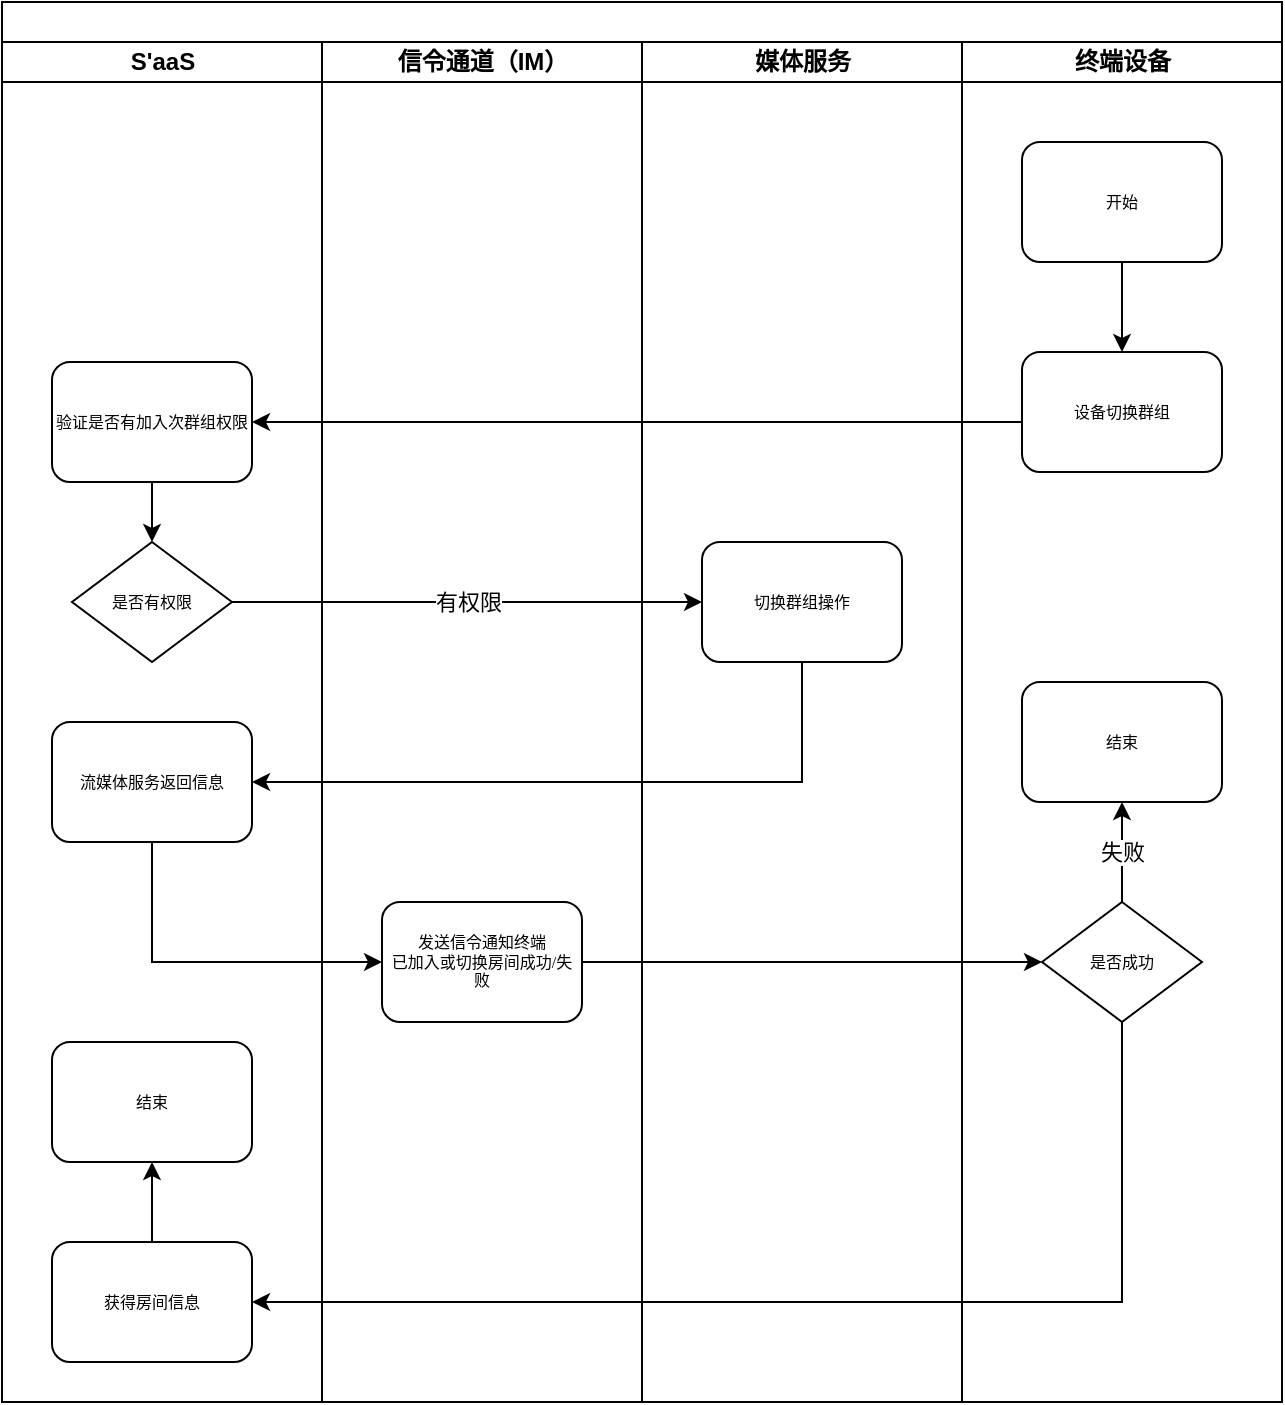 <mxfile version="12.6.7" type="github">
  <diagram id="TQvqeTX8KYkC1EYXPdPj" name="第 1 页">
    <mxGraphModel dx="1422" dy="742" grid="1" gridSize="10" guides="1" tooltips="1" connect="1" arrows="1" fold="1" page="1" pageScale="1" pageWidth="827" pageHeight="1169" math="0" shadow="0">
      <root>
        <mxCell id="0"/>
        <mxCell id="1" parent="0"/>
        <mxCell id="bFblpXUHK4KsXFgbFXft-1" value="" style="swimlane;html=1;childLayout=stackLayout;startSize=20;rounded=0;shadow=0;labelBackgroundColor=none;strokeWidth=1;fontFamily=Verdana;fontSize=8;align=center;" vertex="1" parent="1">
          <mxGeometry x="70" y="40" width="640" height="700" as="geometry"/>
        </mxCell>
        <mxCell id="bFblpXUHK4KsXFgbFXft-2" value="S&#39;aaS" style="swimlane;html=1;startSize=20;aspect=fixed;" vertex="1" parent="bFblpXUHK4KsXFgbFXft-1">
          <mxGeometry y="20" width="160" height="680" as="geometry"/>
        </mxCell>
        <mxCell id="bFblpXUHK4KsXFgbFXft-8" value="结束" style="rounded=1;whiteSpace=wrap;html=1;shadow=0;labelBackgroundColor=none;strokeWidth=1;fontFamily=Verdana;fontSize=8;align=center;" vertex="1" parent="bFblpXUHK4KsXFgbFXft-2">
          <mxGeometry x="25" y="500" width="100" height="60" as="geometry"/>
        </mxCell>
        <mxCell id="bFblpXUHK4KsXFgbFXft-9" value="" style="edgeStyle=orthogonalEdgeStyle;rounded=0;jumpStyle=arc;orthogonalLoop=1;jettySize=auto;html=1;strokeColor=#000000;" edge="1" parent="bFblpXUHK4KsXFgbFXft-2" source="bFblpXUHK4KsXFgbFXft-10" target="bFblpXUHK4KsXFgbFXft-8">
          <mxGeometry relative="1" as="geometry"/>
        </mxCell>
        <mxCell id="bFblpXUHK4KsXFgbFXft-10" value="获得房间信息" style="rounded=1;whiteSpace=wrap;html=1;shadow=0;labelBackgroundColor=none;strokeWidth=1;fontFamily=Verdana;fontSize=8;align=center;" vertex="1" parent="bFblpXUHK4KsXFgbFXft-2">
          <mxGeometry x="25" y="600" width="100" height="60" as="geometry"/>
        </mxCell>
        <mxCell id="bFblpXUHK4KsXFgbFXft-28" value="" style="edgeStyle=orthogonalEdgeStyle;rounded=0;orthogonalLoop=1;jettySize=auto;html=1;" edge="1" parent="bFblpXUHK4KsXFgbFXft-2" source="bFblpXUHK4KsXFgbFXft-24" target="bFblpXUHK4KsXFgbFXft-27">
          <mxGeometry relative="1" as="geometry"/>
        </mxCell>
        <mxCell id="bFblpXUHK4KsXFgbFXft-24" value="&lt;span style=&quot;white-space: normal&quot;&gt;验证是否有加入次群组权限&lt;/span&gt;" style="rounded=1;whiteSpace=wrap;html=1;shadow=0;labelBackgroundColor=none;strokeWidth=1;fontFamily=Verdana;fontSize=8;align=center;" vertex="1" parent="bFblpXUHK4KsXFgbFXft-2">
          <mxGeometry x="25" y="160" width="100" height="60" as="geometry"/>
        </mxCell>
        <mxCell id="bFblpXUHK4KsXFgbFXft-27" value="是否有权限" style="rhombus;whiteSpace=wrap;html=1;rounded=0;shadow=0;labelBackgroundColor=none;strokeWidth=1;fontFamily=Verdana;fontSize=8;align=center;" vertex="1" parent="bFblpXUHK4KsXFgbFXft-2">
          <mxGeometry x="35" y="250" width="80" height="60" as="geometry"/>
        </mxCell>
        <mxCell id="bFblpXUHK4KsXFgbFXft-37" value="流媒体服务返回信息" style="rounded=1;whiteSpace=wrap;html=1;shadow=0;labelBackgroundColor=none;strokeWidth=1;fontFamily=Verdana;fontSize=8;align=center;" vertex="1" parent="bFblpXUHK4KsXFgbFXft-2">
          <mxGeometry x="25" y="340" width="100" height="60" as="geometry"/>
        </mxCell>
        <mxCell id="bFblpXUHK4KsXFgbFXft-11" value="信令通道（IM）" style="swimlane;html=1;startSize=20;aspect=fixed;" vertex="1" parent="bFblpXUHK4KsXFgbFXft-1">
          <mxGeometry x="160" y="20" width="160" height="680" as="geometry"/>
        </mxCell>
        <mxCell id="bFblpXUHK4KsXFgbFXft-12" value="发送信令通知终端&lt;br&gt;已加入或切换房间成功/失败" style="rounded=1;whiteSpace=wrap;html=1;shadow=0;labelBackgroundColor=none;strokeWidth=1;fontFamily=Verdana;fontSize=8;align=center;" vertex="1" parent="bFblpXUHK4KsXFgbFXft-11">
          <mxGeometry x="30" y="430" width="100" height="60" as="geometry"/>
        </mxCell>
        <mxCell id="bFblpXUHK4KsXFgbFXft-13" value="媒体服务" style="swimlane;html=1;startSize=20;aspect=fixed;" vertex="1" parent="bFblpXUHK4KsXFgbFXft-1">
          <mxGeometry x="320" y="20" width="160" height="680" as="geometry"/>
        </mxCell>
        <mxCell id="bFblpXUHK4KsXFgbFXft-14" value="&lt;span style=&quot;white-space: normal&quot;&gt;切换群组操作&lt;/span&gt;" style="rounded=1;whiteSpace=wrap;html=1;shadow=0;labelBackgroundColor=none;strokeWidth=1;fontFamily=Verdana;fontSize=8;align=center;" vertex="1" parent="bFblpXUHK4KsXFgbFXft-13">
          <mxGeometry x="30" y="250" width="100" height="60" as="geometry"/>
        </mxCell>
        <mxCell id="bFblpXUHK4KsXFgbFXft-20" value="" style="edgeStyle=orthogonalEdgeStyle;rounded=0;jumpStyle=arc;orthogonalLoop=1;jettySize=auto;html=1;strokeColor=#000000;entryX=0;entryY=0.5;entryDx=0;entryDy=0;" edge="1" parent="bFblpXUHK4KsXFgbFXft-1" source="bFblpXUHK4KsXFgbFXft-12" target="bFblpXUHK4KsXFgbFXft-43">
          <mxGeometry relative="1" as="geometry">
            <mxPoint x="370" y="480" as="targetPoint"/>
          </mxGeometry>
        </mxCell>
        <mxCell id="bFblpXUHK4KsXFgbFXft-21" value="" style="edgeStyle=orthogonalEdgeStyle;rounded=0;jumpStyle=arc;orthogonalLoop=1;jettySize=auto;html=1;strokeColor=#000000;entryX=1;entryY=0.5;entryDx=0;entryDy=0;exitX=0.5;exitY=1;exitDx=0;exitDy=0;" edge="1" parent="bFblpXUHK4KsXFgbFXft-1" source="bFblpXUHK4KsXFgbFXft-43" target="bFblpXUHK4KsXFgbFXft-10">
          <mxGeometry relative="1" as="geometry">
            <Array as="points">
              <mxPoint x="560" y="650"/>
            </Array>
            <mxPoint x="560" y="620" as="sourcePoint"/>
          </mxGeometry>
        </mxCell>
        <mxCell id="bFblpXUHK4KsXFgbFXft-15" value="终端设备" style="swimlane;html=1;startSize=20;aspect=fixed;" vertex="1" parent="bFblpXUHK4KsXFgbFXft-1">
          <mxGeometry x="480" y="20" width="160" height="680" as="geometry">
            <mxRectangle x="480" y="20" width="30" height="610" as="alternateBounds"/>
          </mxGeometry>
        </mxCell>
        <mxCell id="bFblpXUHK4KsXFgbFXft-4" value="开始" style="rounded=1;whiteSpace=wrap;html=1;shadow=0;labelBackgroundColor=none;strokeWidth=1;fontFamily=Verdana;fontSize=8;align=center;" vertex="1" parent="bFblpXUHK4KsXFgbFXft-15">
          <mxGeometry x="30" y="50" width="100" height="60" as="geometry"/>
        </mxCell>
        <mxCell id="bFblpXUHK4KsXFgbFXft-5" value="设备切换群组" style="rounded=1;whiteSpace=wrap;html=1;shadow=0;labelBackgroundColor=none;strokeWidth=1;fontFamily=Verdana;fontSize=8;align=center;" vertex="1" parent="bFblpXUHK4KsXFgbFXft-15">
          <mxGeometry x="30" y="155" width="100" height="60" as="geometry"/>
        </mxCell>
        <mxCell id="bFblpXUHK4KsXFgbFXft-3" value="" style="edgeStyle=orthogonalEdgeStyle;rounded=0;orthogonalLoop=1;jettySize=auto;html=1;" edge="1" parent="bFblpXUHK4KsXFgbFXft-15" source="bFblpXUHK4KsXFgbFXft-4" target="bFblpXUHK4KsXFgbFXft-5">
          <mxGeometry relative="1" as="geometry"/>
        </mxCell>
        <mxCell id="bFblpXUHK4KsXFgbFXft-46" value="失败" style="edgeStyle=orthogonalEdgeStyle;rounded=0;orthogonalLoop=1;jettySize=auto;html=1;" edge="1" parent="bFblpXUHK4KsXFgbFXft-15" source="bFblpXUHK4KsXFgbFXft-43" target="bFblpXUHK4KsXFgbFXft-45">
          <mxGeometry relative="1" as="geometry"/>
        </mxCell>
        <mxCell id="bFblpXUHK4KsXFgbFXft-43" value="是否成功" style="rhombus;whiteSpace=wrap;html=1;rounded=0;shadow=0;labelBackgroundColor=none;strokeWidth=1;fontFamily=Verdana;fontSize=8;align=center;" vertex="1" parent="bFblpXUHK4KsXFgbFXft-15">
          <mxGeometry x="40" y="430" width="80" height="60" as="geometry"/>
        </mxCell>
        <mxCell id="bFblpXUHK4KsXFgbFXft-45" value="结束" style="rounded=1;whiteSpace=wrap;html=1;shadow=0;labelBackgroundColor=none;strokeWidth=1;fontFamily=Verdana;fontSize=8;align=center;" vertex="1" parent="bFblpXUHK4KsXFgbFXft-15">
          <mxGeometry x="30" y="320" width="100" height="60" as="geometry"/>
        </mxCell>
        <mxCell id="bFblpXUHK4KsXFgbFXft-26" value="" style="edgeStyle=orthogonalEdgeStyle;rounded=0;orthogonalLoop=1;jettySize=auto;html=1;entryX=1;entryY=0.5;entryDx=0;entryDy=0;" edge="1" parent="bFblpXUHK4KsXFgbFXft-1" source="bFblpXUHK4KsXFgbFXft-5" target="bFblpXUHK4KsXFgbFXft-24">
          <mxGeometry relative="1" as="geometry">
            <mxPoint x="430" y="205" as="targetPoint"/>
            <Array as="points">
              <mxPoint x="410" y="210"/>
              <mxPoint x="410" y="210"/>
            </Array>
          </mxGeometry>
        </mxCell>
        <mxCell id="bFblpXUHK4KsXFgbFXft-30" value="有权限" style="edgeStyle=orthogonalEdgeStyle;rounded=0;orthogonalLoop=1;jettySize=auto;html=1;entryX=0;entryY=0.5;entryDx=0;entryDy=0;" edge="1" parent="bFblpXUHK4KsXFgbFXft-1" source="bFblpXUHK4KsXFgbFXft-27" target="bFblpXUHK4KsXFgbFXft-14">
          <mxGeometry relative="1" as="geometry">
            <mxPoint x="195" y="300" as="targetPoint"/>
          </mxGeometry>
        </mxCell>
        <mxCell id="bFblpXUHK4KsXFgbFXft-39" value="" style="edgeStyle=orthogonalEdgeStyle;rounded=0;orthogonalLoop=1;jettySize=auto;html=1;entryX=1;entryY=0.5;entryDx=0;entryDy=0;" edge="1" parent="bFblpXUHK4KsXFgbFXft-1" source="bFblpXUHK4KsXFgbFXft-14" target="bFblpXUHK4KsXFgbFXft-37">
          <mxGeometry relative="1" as="geometry">
            <mxPoint x="400" y="410" as="targetPoint"/>
            <Array as="points">
              <mxPoint x="400" y="390"/>
            </Array>
          </mxGeometry>
        </mxCell>
        <mxCell id="bFblpXUHK4KsXFgbFXft-42" value="" style="edgeStyle=orthogonalEdgeStyle;rounded=0;orthogonalLoop=1;jettySize=auto;html=1;entryX=0;entryY=0.5;entryDx=0;entryDy=0;" edge="1" parent="bFblpXUHK4KsXFgbFXft-1" source="bFblpXUHK4KsXFgbFXft-37" target="bFblpXUHK4KsXFgbFXft-12">
          <mxGeometry relative="1" as="geometry">
            <mxPoint x="75" y="500" as="targetPoint"/>
            <Array as="points">
              <mxPoint x="75" y="480"/>
            </Array>
          </mxGeometry>
        </mxCell>
      </root>
    </mxGraphModel>
  </diagram>
</mxfile>
